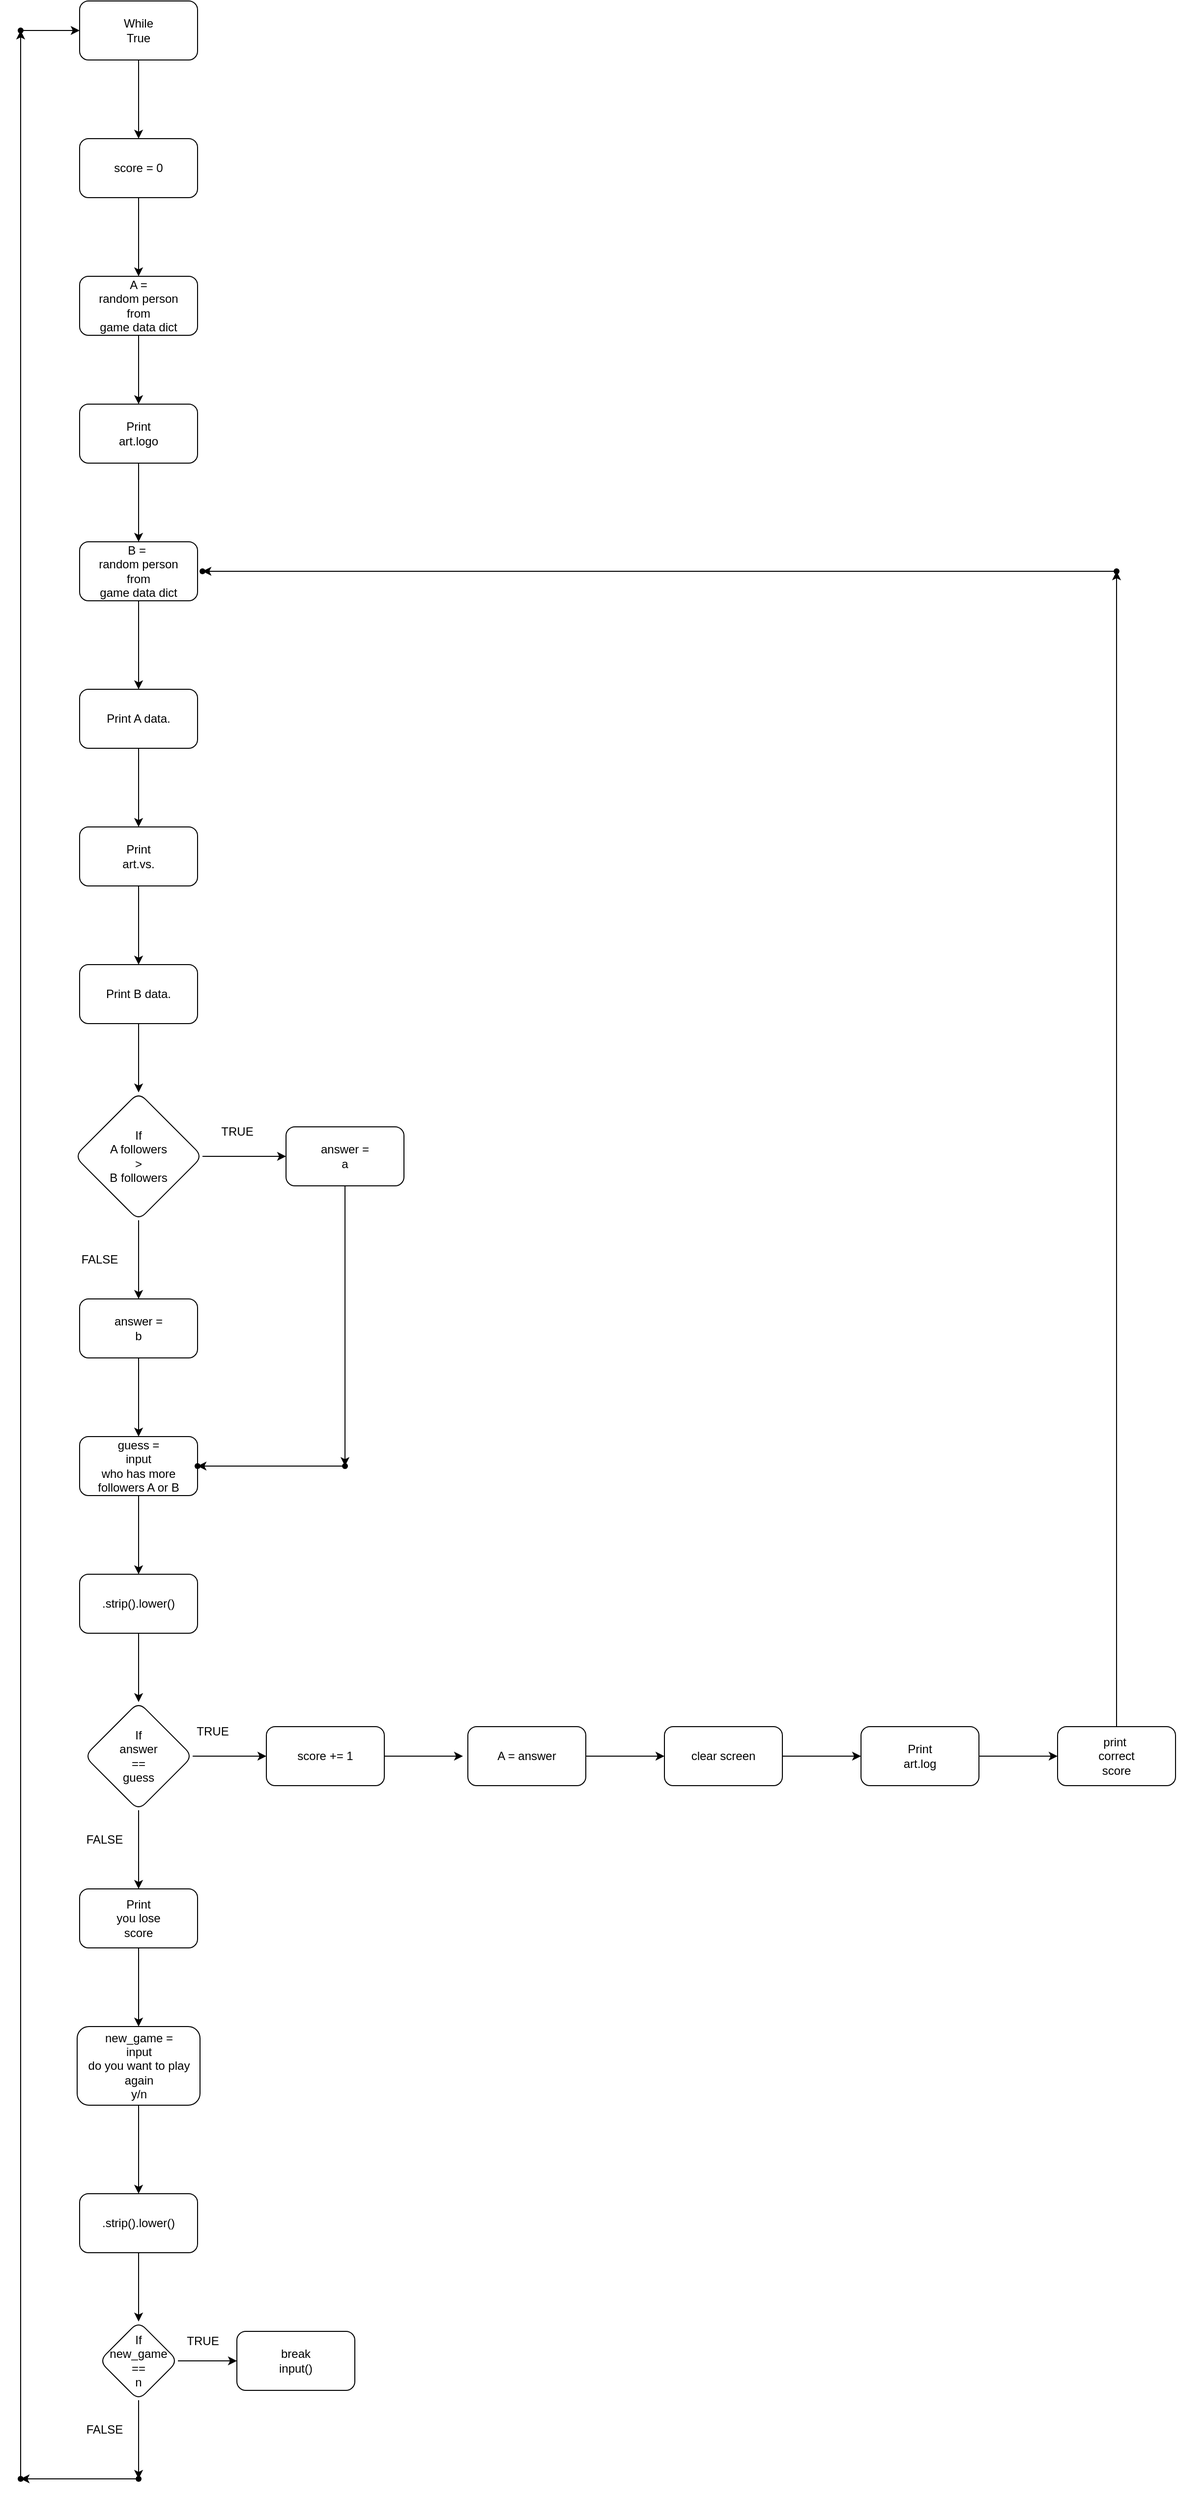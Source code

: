 <mxfile>
    <diagram id="v410LXs8Q0XPn3TY4s5y" name="Page-1">
        <mxGraphModel dx="1230" dy="614" grid="1" gridSize="10" guides="1" tooltips="1" connect="1" arrows="1" fold="1" page="1" pageScale="1" pageWidth="850" pageHeight="1100" math="0" shadow="0">
            <root>
                <mxCell id="0"/>
                <mxCell id="1" parent="0"/>
                <mxCell id="69" value="" style="edgeStyle=none;html=1;" edge="1" parent="1" source="2" target="7">
                    <mxGeometry relative="1" as="geometry"/>
                </mxCell>
                <mxCell id="2" value="B =&amp;nbsp;&lt;br&gt;random person&lt;br&gt;from&lt;br&gt;game data dict" style="rounded=1;whiteSpace=wrap;html=1;" vertex="1" parent="1">
                    <mxGeometry x="345" y="680" width="120" height="60" as="geometry"/>
                </mxCell>
                <mxCell id="67" value="" style="edgeStyle=none;html=1;" edge="1" parent="1" source="3" target="5">
                    <mxGeometry relative="1" as="geometry"/>
                </mxCell>
                <mxCell id="3" value="A =&lt;br&gt;random person&lt;br&gt;from&lt;br&gt;game data dict" style="rounded=1;whiteSpace=wrap;html=1;" vertex="1" parent="1">
                    <mxGeometry x="345" y="410" width="120" height="60" as="geometry"/>
                </mxCell>
                <mxCell id="68" value="" style="edgeStyle=none;html=1;" edge="1" parent="1" source="5" target="2">
                    <mxGeometry relative="1" as="geometry"/>
                </mxCell>
                <mxCell id="5" value="Print&lt;br&gt;art.logo" style="whiteSpace=wrap;html=1;rounded=1;" vertex="1" parent="1">
                    <mxGeometry x="345" y="540" width="120" height="60" as="geometry"/>
                </mxCell>
                <mxCell id="10" value="" style="edgeStyle=none;html=1;" edge="1" parent="1" source="7" target="9">
                    <mxGeometry relative="1" as="geometry"/>
                </mxCell>
                <mxCell id="7" value="Print A data." style="whiteSpace=wrap;html=1;rounded=1;" vertex="1" parent="1">
                    <mxGeometry x="345" y="830" width="120" height="60" as="geometry"/>
                </mxCell>
                <mxCell id="12" value="" style="edgeStyle=none;html=1;" edge="1" parent="1" source="9" target="11">
                    <mxGeometry relative="1" as="geometry"/>
                </mxCell>
                <mxCell id="9" value="&lt;span&gt;Print&lt;br&gt;art.vs.&lt;br&gt;&lt;/span&gt;" style="whiteSpace=wrap;html=1;rounded=1;" vertex="1" parent="1">
                    <mxGeometry x="345" y="970" width="120" height="60" as="geometry"/>
                </mxCell>
                <mxCell id="20" value="" style="edgeStyle=none;html=1;" edge="1" parent="1" source="11" target="19">
                    <mxGeometry relative="1" as="geometry"/>
                </mxCell>
                <mxCell id="11" value="Print B data." style="whiteSpace=wrap;html=1;rounded=1;" vertex="1" parent="1">
                    <mxGeometry x="345" y="1110" width="120" height="60" as="geometry"/>
                </mxCell>
                <mxCell id="22" value="" style="edgeStyle=none;html=1;" edge="1" parent="1" source="19" target="21">
                    <mxGeometry relative="1" as="geometry"/>
                </mxCell>
                <mxCell id="25" value="" style="edgeStyle=none;html=1;" edge="1" parent="1" source="19" target="24">
                    <mxGeometry relative="1" as="geometry"/>
                </mxCell>
                <mxCell id="19" value="If&lt;br&gt;A followers&lt;br&gt;&amp;gt;&lt;br&gt;B followers" style="rhombus;whiteSpace=wrap;html=1;rounded=1;" vertex="1" parent="1">
                    <mxGeometry x="340" y="1240" width="130" height="130" as="geometry"/>
                </mxCell>
                <mxCell id="33" value="" style="edgeStyle=none;html=1;" edge="1" parent="1" source="21" target="32">
                    <mxGeometry relative="1" as="geometry"/>
                </mxCell>
                <mxCell id="21" value="answer =&lt;br&gt;a" style="whiteSpace=wrap;html=1;rounded=1;" vertex="1" parent="1">
                    <mxGeometry x="555" y="1275" width="120" height="60" as="geometry"/>
                </mxCell>
                <mxCell id="23" value="TRUE" style="text;html=1;align=center;verticalAlign=middle;resizable=0;points=[];autosize=1;strokeColor=none;" vertex="1" parent="1">
                    <mxGeometry x="480" y="1270" width="50" height="20" as="geometry"/>
                </mxCell>
                <mxCell id="29" value="" style="edgeStyle=none;html=1;" edge="1" parent="1" source="24" target="28">
                    <mxGeometry relative="1" as="geometry"/>
                </mxCell>
                <mxCell id="24" value="answer =&lt;br&gt;b" style="whiteSpace=wrap;html=1;rounded=1;" vertex="1" parent="1">
                    <mxGeometry x="345" y="1450" width="120" height="60" as="geometry"/>
                </mxCell>
                <mxCell id="27" value="FALSE" style="text;html=1;align=center;verticalAlign=middle;resizable=0;points=[];autosize=1;strokeColor=none;" vertex="1" parent="1">
                    <mxGeometry x="340" y="1400" width="50" height="20" as="geometry"/>
                </mxCell>
                <mxCell id="31" value="" style="edgeStyle=none;html=1;" edge="1" parent="1" source="28" target="30">
                    <mxGeometry relative="1" as="geometry"/>
                </mxCell>
                <mxCell id="28" value="guess =&lt;br&gt;input&lt;br&gt;who has more followers A or B" style="whiteSpace=wrap;html=1;rounded=1;" vertex="1" parent="1">
                    <mxGeometry x="345" y="1590" width="120" height="60" as="geometry"/>
                </mxCell>
                <mxCell id="37" value="" style="edgeStyle=none;html=1;" edge="1" parent="1" source="30" target="36">
                    <mxGeometry relative="1" as="geometry"/>
                </mxCell>
                <mxCell id="30" value=".strip().lower()" style="whiteSpace=wrap;html=1;rounded=1;" vertex="1" parent="1">
                    <mxGeometry x="345" y="1730" width="120" height="60" as="geometry"/>
                </mxCell>
                <mxCell id="35" value="" style="edgeStyle=none;html=1;" edge="1" parent="1" source="32" target="34">
                    <mxGeometry relative="1" as="geometry"/>
                </mxCell>
                <mxCell id="32" value="" style="shape=waypoint;size=6;pointerEvents=1;points=[];fillColor=#2a2a2a;resizable=0;rotatable=0;perimeter=centerPerimeter;snapToPoint=1;rounded=1;" vertex="1" parent="1">
                    <mxGeometry x="595" y="1600" width="40" height="40" as="geometry"/>
                </mxCell>
                <mxCell id="34" value="" style="shape=waypoint;size=6;pointerEvents=1;points=[];fillColor=#2a2a2a;resizable=0;rotatable=0;perimeter=centerPerimeter;snapToPoint=1;rounded=1;" vertex="1" parent="1">
                    <mxGeometry x="445" y="1600" width="40" height="40" as="geometry"/>
                </mxCell>
                <mxCell id="41" value="" style="edgeStyle=none;html=1;" edge="1" parent="1" source="36" target="40">
                    <mxGeometry relative="1" as="geometry"/>
                </mxCell>
                <mxCell id="59" value="" style="edgeStyle=none;html=1;" edge="1" parent="1" source="36" target="58">
                    <mxGeometry relative="1" as="geometry"/>
                </mxCell>
                <mxCell id="36" value="If&lt;br&gt;answer&lt;br&gt;==&lt;br&gt;guess" style="rhombus;whiteSpace=wrap;html=1;rounded=1;" vertex="1" parent="1">
                    <mxGeometry x="350" y="1860" width="110" height="110" as="geometry"/>
                </mxCell>
                <mxCell id="83" value="" style="edgeStyle=none;html=1;" edge="1" parent="1" source="40" target="82">
                    <mxGeometry relative="1" as="geometry"/>
                </mxCell>
                <mxCell id="40" value="Print&lt;br&gt;you lose&lt;br&gt;score" style="whiteSpace=wrap;html=1;rounded=1;" vertex="1" parent="1">
                    <mxGeometry x="345" y="2050" width="120" height="60" as="geometry"/>
                </mxCell>
                <mxCell id="48" value="" style="edgeStyle=none;html=1;" edge="1" parent="1" source="43" target="47">
                    <mxGeometry relative="1" as="geometry"/>
                </mxCell>
                <mxCell id="43" value="While&lt;br&gt;True" style="whiteSpace=wrap;html=1;rounded=1;" vertex="1" parent="1">
                    <mxGeometry x="345" y="130" width="120" height="60" as="geometry"/>
                </mxCell>
                <mxCell id="66" value="" style="edgeStyle=none;html=1;" edge="1" parent="1" source="47" target="3">
                    <mxGeometry relative="1" as="geometry"/>
                </mxCell>
                <mxCell id="47" value="score = 0" style="whiteSpace=wrap;html=1;rounded=1;" vertex="1" parent="1">
                    <mxGeometry x="345" y="270" width="120" height="60" as="geometry"/>
                </mxCell>
                <mxCell id="50" value="FALSE" style="text;html=1;align=center;verticalAlign=middle;resizable=0;points=[];autosize=1;strokeColor=none;" vertex="1" parent="1">
                    <mxGeometry x="345" y="1990" width="50" height="20" as="geometry"/>
                </mxCell>
                <mxCell id="61" value="" style="edgeStyle=none;html=1;" edge="1" parent="1" source="58">
                    <mxGeometry relative="1" as="geometry">
                        <mxPoint x="735" y="1915.0" as="targetPoint"/>
                    </mxGeometry>
                </mxCell>
                <mxCell id="58" value="score += 1" style="whiteSpace=wrap;html=1;rounded=1;" vertex="1" parent="1">
                    <mxGeometry x="535" y="1885" width="120" height="60" as="geometry"/>
                </mxCell>
                <mxCell id="65" value="" style="edgeStyle=none;html=1;" edge="1" parent="1" source="62" target="64">
                    <mxGeometry relative="1" as="geometry"/>
                </mxCell>
                <mxCell id="62" value="A = answer" style="whiteSpace=wrap;html=1;rounded=1;" vertex="1" parent="1">
                    <mxGeometry x="740" y="1885" width="120" height="60" as="geometry"/>
                </mxCell>
                <mxCell id="75" value="" style="edgeStyle=none;html=1;" edge="1" parent="1" source="64" target="74">
                    <mxGeometry relative="1" as="geometry"/>
                </mxCell>
                <mxCell id="64" value="clear screen" style="whiteSpace=wrap;html=1;rounded=1;" vertex="1" parent="1">
                    <mxGeometry x="940" y="1885" width="120" height="60" as="geometry"/>
                </mxCell>
                <mxCell id="77" value="" style="edgeStyle=none;html=1;" edge="1" parent="1" source="74" target="76">
                    <mxGeometry relative="1" as="geometry"/>
                </mxCell>
                <mxCell id="74" value="Print&lt;br&gt;art.log" style="whiteSpace=wrap;html=1;rounded=1;" vertex="1" parent="1">
                    <mxGeometry x="1140" y="1885" width="120" height="60" as="geometry"/>
                </mxCell>
                <mxCell id="79" value="" style="edgeStyle=none;html=1;" edge="1" parent="1" source="76" target="78">
                    <mxGeometry relative="1" as="geometry"/>
                </mxCell>
                <mxCell id="76" value="&lt;span&gt;print&amp;nbsp;&lt;/span&gt;&lt;br&gt;&lt;span&gt;correct&lt;/span&gt;&lt;br&gt;&lt;span&gt;score&lt;/span&gt;" style="whiteSpace=wrap;html=1;rounded=1;" vertex="1" parent="1">
                    <mxGeometry x="1340" y="1885" width="120" height="60" as="geometry"/>
                </mxCell>
                <mxCell id="81" value="" style="edgeStyle=none;html=1;" edge="1" parent="1" source="78" target="80">
                    <mxGeometry relative="1" as="geometry"/>
                </mxCell>
                <mxCell id="78" value="" style="shape=waypoint;size=6;pointerEvents=1;points=[];fillColor=#2a2a2a;resizable=0;rotatable=0;perimeter=centerPerimeter;snapToPoint=1;rounded=1;" vertex="1" parent="1">
                    <mxGeometry x="1380" y="690" width="40" height="40" as="geometry"/>
                </mxCell>
                <mxCell id="80" value="" style="shape=waypoint;size=6;pointerEvents=1;points=[];fillColor=#2a2a2a;resizable=0;rotatable=0;perimeter=centerPerimeter;snapToPoint=1;rounded=1;" vertex="1" parent="1">
                    <mxGeometry x="450" y="690" width="40" height="40" as="geometry"/>
                </mxCell>
                <mxCell id="85" value="" style="edgeStyle=none;html=1;" edge="1" parent="1" source="82" target="84">
                    <mxGeometry relative="1" as="geometry"/>
                </mxCell>
                <mxCell id="82" value="new_game =&lt;br&gt;input&lt;br&gt;do you want to play again&lt;br&gt;y/n" style="whiteSpace=wrap;html=1;rounded=1;" vertex="1" parent="1">
                    <mxGeometry x="342.5" y="2190" width="125" height="80" as="geometry"/>
                </mxCell>
                <mxCell id="87" value="" style="edgeStyle=none;html=1;" edge="1" parent="1" source="84" target="86">
                    <mxGeometry relative="1" as="geometry"/>
                </mxCell>
                <mxCell id="84" value=".strip().lower()" style="whiteSpace=wrap;html=1;rounded=1;" vertex="1" parent="1">
                    <mxGeometry x="345" y="2360" width="120" height="60" as="geometry"/>
                </mxCell>
                <mxCell id="90" value="" style="edgeStyle=none;html=1;" edge="1" parent="1" source="86" target="89">
                    <mxGeometry relative="1" as="geometry"/>
                </mxCell>
                <mxCell id="93" value="" style="edgeStyle=none;html=1;" edge="1" parent="1" source="86" target="92">
                    <mxGeometry relative="1" as="geometry"/>
                </mxCell>
                <mxCell id="86" value="If&lt;br&gt;new_game&lt;br&gt;==&lt;br&gt;n" style="rhombus;whiteSpace=wrap;html=1;rounded=1;" vertex="1" parent="1">
                    <mxGeometry x="365" y="2490" width="80" height="80" as="geometry"/>
                </mxCell>
                <mxCell id="88" value="TRUE" style="text;html=1;align=center;verticalAlign=middle;resizable=0;points=[];autosize=1;strokeColor=none;" vertex="1" parent="1">
                    <mxGeometry x="455" y="1880" width="50" height="20" as="geometry"/>
                </mxCell>
                <mxCell id="89" value="break&lt;br&gt;input()" style="whiteSpace=wrap;html=1;rounded=1;" vertex="1" parent="1">
                    <mxGeometry x="505" y="2500" width="120" height="60" as="geometry"/>
                </mxCell>
                <mxCell id="91" value="TRUE" style="text;html=1;align=center;verticalAlign=middle;resizable=0;points=[];autosize=1;strokeColor=none;" vertex="1" parent="1">
                    <mxGeometry x="445" y="2500" width="50" height="20" as="geometry"/>
                </mxCell>
                <mxCell id="95" value="" style="edgeStyle=none;html=1;" edge="1" parent="1" source="92" target="94">
                    <mxGeometry relative="1" as="geometry"/>
                </mxCell>
                <mxCell id="92" value="" style="shape=waypoint;size=6;pointerEvents=1;points=[];fillColor=#2a2a2a;resizable=0;rotatable=0;perimeter=centerPerimeter;snapToPoint=1;rounded=1;" vertex="1" parent="1">
                    <mxGeometry x="385" y="2630" width="40" height="40" as="geometry"/>
                </mxCell>
                <mxCell id="97" value="" style="edgeStyle=none;html=1;" edge="1" parent="1" source="94" target="96">
                    <mxGeometry relative="1" as="geometry"/>
                </mxCell>
                <mxCell id="94" value="" style="shape=waypoint;size=6;pointerEvents=1;points=[];fillColor=#2a2a2a;resizable=0;rotatable=0;perimeter=centerPerimeter;snapToPoint=1;rounded=1;" vertex="1" parent="1">
                    <mxGeometry x="265" y="2630" width="40" height="40" as="geometry"/>
                </mxCell>
                <mxCell id="98" value="" style="edgeStyle=none;html=1;" edge="1" parent="1" source="96" target="43">
                    <mxGeometry relative="1" as="geometry"/>
                </mxCell>
                <mxCell id="96" value="" style="shape=waypoint;size=6;pointerEvents=1;points=[];fillColor=#2a2a2a;resizable=0;rotatable=0;perimeter=centerPerimeter;snapToPoint=1;rounded=1;" vertex="1" parent="1">
                    <mxGeometry x="265" y="140" width="40" height="40" as="geometry"/>
                </mxCell>
                <mxCell id="99" value="FALSE" style="text;html=1;align=center;verticalAlign=middle;resizable=0;points=[];autosize=1;strokeColor=none;" vertex="1" parent="1">
                    <mxGeometry x="345" y="2590" width="50" height="20" as="geometry"/>
                </mxCell>
            </root>
        </mxGraphModel>
    </diagram>
</mxfile>